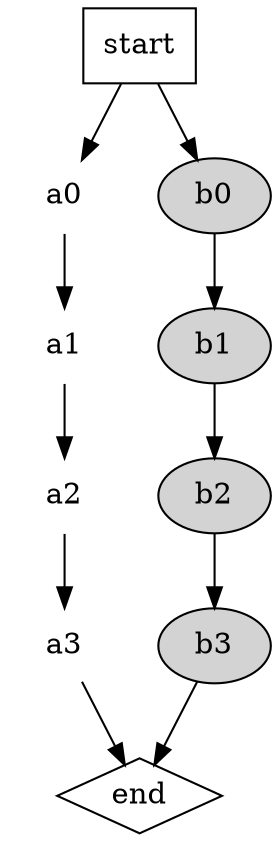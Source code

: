digraph G {
     subgraph clustor0 {
          node [style=filled, color=white];
          style=filled;
          color=grey;
          a0->a1->a2->a3;
          label="process #1";
     }
     subgraph clustor1 {
          node [style=filled];
          b0->b1->b2->b3;
          label="process #2";
          color=blue;
     }
     start->a0;
     start->b0;
     a3->end;
     b3->end;

     start [shape=box];
     end [shape=diamond];
}
